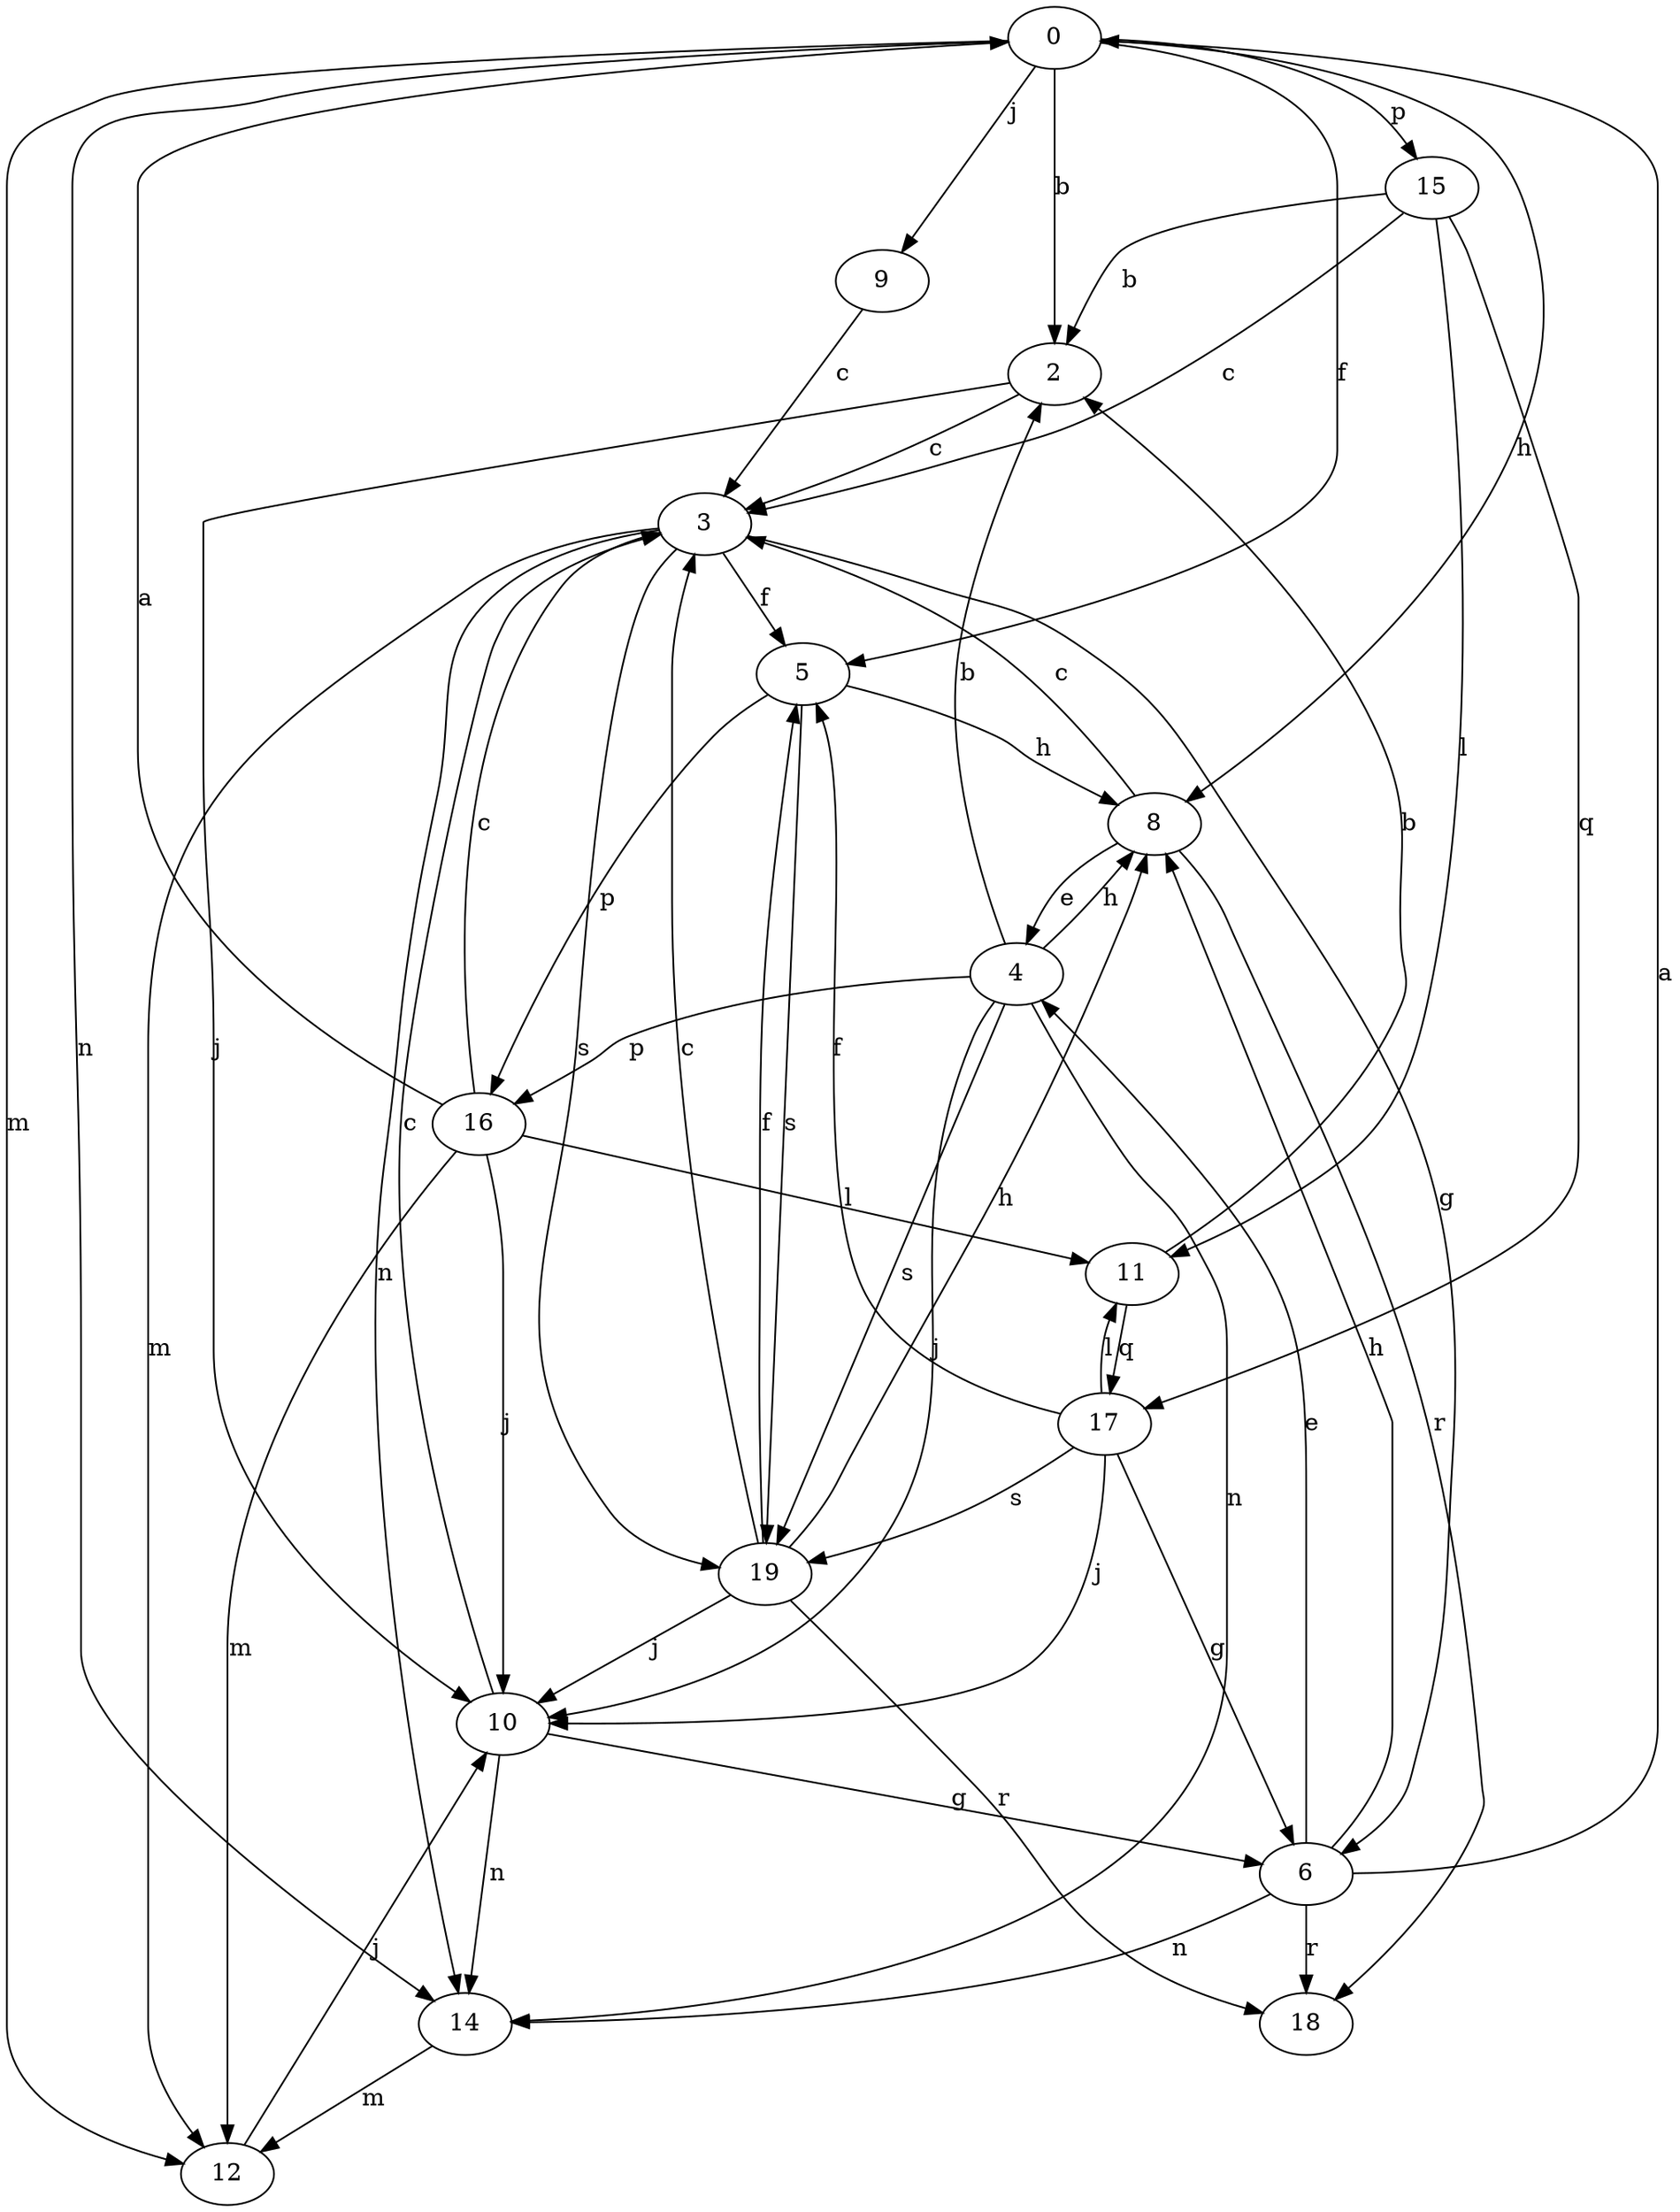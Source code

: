 strict digraph  {
0;
2;
3;
4;
5;
6;
8;
9;
10;
11;
12;
14;
15;
16;
17;
18;
19;
0 -> 2  [label=b];
0 -> 5  [label=f];
0 -> 8  [label=h];
0 -> 9  [label=j];
0 -> 12  [label=m];
0 -> 14  [label=n];
0 -> 15  [label=p];
2 -> 3  [label=c];
2 -> 10  [label=j];
3 -> 5  [label=f];
3 -> 6  [label=g];
3 -> 12  [label=m];
3 -> 14  [label=n];
3 -> 19  [label=s];
4 -> 2  [label=b];
4 -> 8  [label=h];
4 -> 10  [label=j];
4 -> 14  [label=n];
4 -> 16  [label=p];
4 -> 19  [label=s];
5 -> 8  [label=h];
5 -> 16  [label=p];
5 -> 19  [label=s];
6 -> 0  [label=a];
6 -> 4  [label=e];
6 -> 8  [label=h];
6 -> 14  [label=n];
6 -> 18  [label=r];
8 -> 3  [label=c];
8 -> 4  [label=e];
8 -> 18  [label=r];
9 -> 3  [label=c];
10 -> 3  [label=c];
10 -> 6  [label=g];
10 -> 14  [label=n];
11 -> 2  [label=b];
11 -> 17  [label=q];
12 -> 10  [label=j];
14 -> 12  [label=m];
15 -> 2  [label=b];
15 -> 3  [label=c];
15 -> 11  [label=l];
15 -> 17  [label=q];
16 -> 0  [label=a];
16 -> 3  [label=c];
16 -> 10  [label=j];
16 -> 11  [label=l];
16 -> 12  [label=m];
17 -> 5  [label=f];
17 -> 6  [label=g];
17 -> 10  [label=j];
17 -> 11  [label=l];
17 -> 19  [label=s];
19 -> 3  [label=c];
19 -> 5  [label=f];
19 -> 8  [label=h];
19 -> 10  [label=j];
19 -> 18  [label=r];
}
